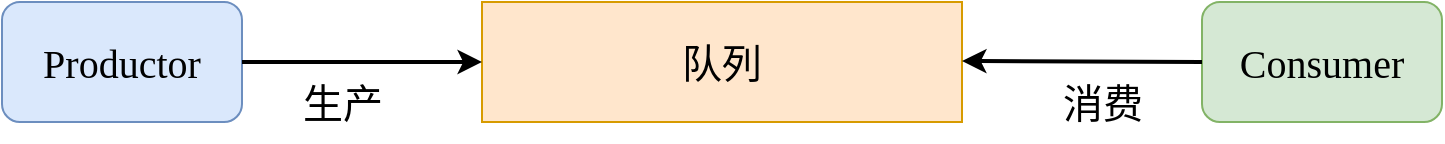 <mxfile version="20.3.0" type="device" pages="7"><diagram id="kElkryR8MBn7PSV1F5CX" name="第 2 页"><mxGraphModel dx="1422" dy="857" grid="1" gridSize="10" guides="1" tooltips="1" connect="1" arrows="1" fold="1" page="1" pageScale="1" pageWidth="827" pageHeight="1169" math="0" shadow="0"><root><mxCell id="0"/><mxCell id="1" parent="0"/><mxCell id="3DpVh_atjaJSU3Z3pXOw-1" value="Productor" style="rounded=1;whiteSpace=wrap;html=1;fontSize=20;fillColor=#dae8fc;strokeColor=#6c8ebf;fontFamily=Comic Sans MS;" vertex="1" parent="1"><mxGeometry y="300" width="120" height="60" as="geometry"/></mxCell><mxCell id="3DpVh_atjaJSU3Z3pXOw-2" value="Consumer" style="rounded=1;whiteSpace=wrap;html=1;fontSize=20;fillColor=#d5e8d4;strokeColor=#82b366;fontFamily=Comic Sans MS;" vertex="1" parent="1"><mxGeometry x="600" y="300" width="120" height="60" as="geometry"/></mxCell><mxCell id="3DpVh_atjaJSU3Z3pXOw-3" value="队列" style="rounded=0;whiteSpace=wrap;html=1;fontSize=20;fillColor=#ffe6cc;strokeColor=#d79b00;fontFamily=Comic Sans MS;" vertex="1" parent="1"><mxGeometry x="240" y="300" width="240" height="60" as="geometry"/></mxCell><mxCell id="3DpVh_atjaJSU3Z3pXOw-4" value="" style="endArrow=classic;html=1;rounded=0;fontSize=20;exitX=1;exitY=0.5;exitDx=0;exitDy=0;strokeWidth=2;fontFamily=Comic Sans MS;" edge="1" parent="1" source="3DpVh_atjaJSU3Z3pXOw-1"><mxGeometry width="50" height="50" relative="1" as="geometry"><mxPoint x="160" y="329.5" as="sourcePoint"/><mxPoint x="240" y="330" as="targetPoint"/></mxGeometry></mxCell><mxCell id="3DpVh_atjaJSU3Z3pXOw-5" value="" style="endArrow=classic;html=1;rounded=0;fontSize=20;exitX=0;exitY=0.5;exitDx=0;exitDy=0;strokeWidth=2;fontFamily=Comic Sans MS;" edge="1" parent="1" source="3DpVh_atjaJSU3Z3pXOw-2"><mxGeometry width="50" height="50" relative="1" as="geometry"><mxPoint x="550" y="329.5" as="sourcePoint"/><mxPoint x="480" y="329.5" as="targetPoint"/></mxGeometry></mxCell><mxCell id="3DpVh_atjaJSU3Z3pXOw-6" value="生产" style="text;html=1;align=center;verticalAlign=middle;resizable=0;points=[];autosize=1;strokeColor=none;fillColor=none;fontSize=20;fontFamily=Comic Sans MS;" vertex="1" parent="1"><mxGeometry x="140" y="330" width="60" height="40" as="geometry"/></mxCell><mxCell id="3DpVh_atjaJSU3Z3pXOw-7" value="消费" style="text;html=1;align=center;verticalAlign=middle;resizable=0;points=[];autosize=1;strokeColor=none;fillColor=none;fontSize=20;fontFamily=Comic Sans MS;" vertex="1" parent="1"><mxGeometry x="520" y="330" width="60" height="40" as="geometry"/></mxCell></root></mxGraphModel></diagram><diagram id="4bs0558-T4hGE4ZG1pV3" name="第 3 页"><mxGraphModel dx="2321" dy="927" grid="1" gridSize="10" guides="1" tooltips="1" connect="1" arrows="1" fold="1" page="1" pageScale="1" pageWidth="827" pageHeight="1169" math="0" shadow="0"><root><mxCell id="0"/><mxCell id="1" parent="0"/><mxCell id="kE6Wts--TLC8P0B0L6mZ-1" value="Productor A" style="rounded=1;whiteSpace=wrap;html=1;fontSize=20;fillColor=#dae8fc;strokeColor=#6c8ebf;fontFamily=Comic Sans MS;" vertex="1" parent="1"><mxGeometry x="-110" y="300" width="120" height="60" as="geometry"/></mxCell><mxCell id="kE6Wts--TLC8P0B0L6mZ-2" value="Consumer A" style="rounded=1;whiteSpace=wrap;html=1;fontSize=20;fillColor=#d5e8d4;strokeColor=#82b366;fontFamily=Comic Sans MS;" vertex="1" parent="1"><mxGeometry x="600" y="300" width="120" height="60" as="geometry"/></mxCell><mxCell id="kE6Wts--TLC8P0B0L6mZ-3" value="Topic A （数码）" style="rounded=0;whiteSpace=wrap;html=1;fontSize=20;fillColor=#ffe6cc;strokeColor=#d79b00;fontFamily=Comic Sans MS;" vertex="1" parent="1"><mxGeometry x="240" y="300" width="240" height="60" as="geometry"/></mxCell><mxCell id="kE6Wts--TLC8P0B0L6mZ-5" value="" style="endArrow=classic;html=1;rounded=0;fontSize=20;exitX=0;exitY=0.5;exitDx=0;exitDy=0;strokeWidth=2;fontFamily=Comic Sans MS;" edge="1" parent="1" source="kE6Wts--TLC8P0B0L6mZ-2"><mxGeometry width="50" height="50" relative="1" as="geometry"><mxPoint x="550" y="329.5" as="sourcePoint"/><mxPoint x="480" y="329.5" as="targetPoint"/></mxGeometry></mxCell><mxCell id="kE6Wts--TLC8P0B0L6mZ-7" value="消费" style="text;html=1;align=center;verticalAlign=middle;resizable=0;points=[];autosize=1;strokeColor=none;fillColor=none;fontSize=20;fontFamily=Comic Sans MS;" vertex="1" parent="1"><mxGeometry x="520" y="330" width="60" height="40" as="geometry"/></mxCell><mxCell id="kE6Wts--TLC8P0B0L6mZ-8" value="Topic B （电影）" style="rounded=0;whiteSpace=wrap;html=1;fontSize=20;fillColor=#ffe6cc;strokeColor=#d79b00;fontFamily=Comic Sans MS;" vertex="1" parent="1"><mxGeometry x="240" y="440" width="240" height="60" as="geometry"/></mxCell><mxCell id="kE6Wts--TLC8P0B0L6mZ-9" value="Consumer B" style="rounded=1;whiteSpace=wrap;html=1;fontSize=20;fillColor=#d5e8d4;strokeColor=#82b366;fontFamily=Comic Sans MS;" vertex="1" parent="1"><mxGeometry x="600" y="440" width="120" height="60" as="geometry"/></mxCell><mxCell id="kE6Wts--TLC8P0B0L6mZ-10" value="" style="endArrow=classic;html=1;rounded=0;fontSize=20;exitX=0;exitY=0.5;exitDx=0;exitDy=0;strokeWidth=2;fontFamily=Comic Sans MS;" edge="1" parent="1" source="kE6Wts--TLC8P0B0L6mZ-9"><mxGeometry width="50" height="50" relative="1" as="geometry"><mxPoint x="550" y="469.5" as="sourcePoint"/><mxPoint x="480" y="469.5" as="targetPoint"/></mxGeometry></mxCell><mxCell id="kE6Wts--TLC8P0B0L6mZ-11" value="消费" style="text;html=1;align=center;verticalAlign=middle;resizable=0;points=[];autosize=1;strokeColor=none;fillColor=none;fontSize=20;fontFamily=Comic Sans MS;" vertex="1" parent="1"><mxGeometry x="520" y="470" width="60" height="40" as="geometry"/></mxCell><mxCell id="kE6Wts--TLC8P0B0L6mZ-12" value="Productor B" style="rounded=1;whiteSpace=wrap;html=1;fontSize=20;fillColor=#dae8fc;strokeColor=#6c8ebf;fontFamily=Comic Sans MS;" vertex="1" parent="1"><mxGeometry x="-110" y="440" width="120" height="60" as="geometry"/></mxCell><mxCell id="kE6Wts--TLC8P0B0L6mZ-14" value="Topic&lt;br&gt;Routing" style="ellipse;whiteSpace=wrap;html=1;fontFamily=Comic Sans MS;fontSize=20;fillColor=#e1d5e7;strokeColor=#9673a6;" vertex="1" parent="1"><mxGeometry x="60" y="360" width="120" height="80" as="geometry"/></mxCell><mxCell id="kE6Wts--TLC8P0B0L6mZ-15" value="" style="endArrow=classic;html=1;rounded=0;strokeWidth=2;fontFamily=Comic Sans MS;fontSize=20;exitX=1;exitY=0.5;exitDx=0;exitDy=0;" edge="1" parent="1" source="kE6Wts--TLC8P0B0L6mZ-14"><mxGeometry width="50" height="50" relative="1" as="geometry"><mxPoint x="190" y="380" as="sourcePoint"/><mxPoint x="240" y="330" as="targetPoint"/></mxGeometry></mxCell><mxCell id="kE6Wts--TLC8P0B0L6mZ-16" value="" style="endArrow=classic;html=1;rounded=0;strokeWidth=2;fontFamily=Comic Sans MS;fontSize=20;entryX=0;entryY=0.5;entryDx=0;entryDy=0;" edge="1" parent="1" target="kE6Wts--TLC8P0B0L6mZ-14"><mxGeometry width="50" height="50" relative="1" as="geometry"><mxPoint x="10" y="470" as="sourcePoint"/><mxPoint x="60" y="420" as="targetPoint"/></mxGeometry></mxCell><mxCell id="kE6Wts--TLC8P0B0L6mZ-17" value="" style="endArrow=classic;html=1;rounded=0;strokeWidth=2;fontFamily=Comic Sans MS;fontSize=20;entryX=0;entryY=0.5;entryDx=0;entryDy=0;exitX=1;exitY=0.5;exitDx=0;exitDy=0;" edge="1" parent="1" source="kE6Wts--TLC8P0B0L6mZ-14" target="kE6Wts--TLC8P0B0L6mZ-8"><mxGeometry width="50" height="50" relative="1" as="geometry"><mxPoint x="180" y="395" as="sourcePoint"/><mxPoint x="250" y="440" as="targetPoint"/></mxGeometry></mxCell><mxCell id="kE6Wts--TLC8P0B0L6mZ-18" value="" style="endArrow=classic;html=1;rounded=0;strokeWidth=2;fontFamily=Comic Sans MS;fontSize=20;entryX=0;entryY=0.5;entryDx=0;entryDy=0;" edge="1" parent="1" target="kE6Wts--TLC8P0B0L6mZ-14"><mxGeometry width="50" height="50" relative="1" as="geometry"><mxPoint x="10" y="330" as="sourcePoint"/><mxPoint x="90" y="390" as="targetPoint"/></mxGeometry></mxCell><mxCell id="kE6Wts--TLC8P0B0L6mZ-19" value="生产" style="text;html=1;align=center;verticalAlign=middle;resizable=0;points=[];autosize=1;strokeColor=none;fillColor=none;fontSize=20;fontFamily=Comic Sans MS;" vertex="1" parent="1"><mxGeometry x="-10" y="380" width="60" height="40" as="geometry"/></mxCell></root></mxGraphModel></diagram><diagram id="lG-F1C7u2zC6RJL-BLYP" name="第 4 页"><mxGraphModel dx="2058" dy="764" grid="1" gridSize="10" guides="1" tooltips="1" connect="1" arrows="1" fold="1" page="1" pageScale="1" pageWidth="827" pageHeight="1169" math="0" shadow="0"><root><mxCell id="0"/><mxCell id="1" parent="0"/><mxCell id="3i7GThkF3P6RS9SHOKwW-17" value="" style="rounded=0;whiteSpace=wrap;html=1;fontFamily=Comic Sans MS;fontSize=20;dashed=1;" vertex="1" parent="1"><mxGeometry x="210" y="270" width="300" height="260" as="geometry"/></mxCell><mxCell id="3i7GThkF3P6RS9SHOKwW-1" value="Productor A" style="rounded=1;whiteSpace=wrap;html=1;fontSize=20;fillColor=#dae8fc;strokeColor=#6c8ebf;fontFamily=Comic Sans MS;" vertex="1" parent="1"><mxGeometry x="-110" y="300" width="120" height="60" as="geometry"/></mxCell><mxCell id="3i7GThkF3P6RS9SHOKwW-2" value="Consumer A" style="rounded=1;whiteSpace=wrap;html=1;fontSize=20;fillColor=#d5e8d4;strokeColor=#82b366;fontFamily=Comic Sans MS;" vertex="1" parent="1"><mxGeometry x="600" y="300" width="120" height="60" as="geometry"/></mxCell><mxCell id="3i7GThkF3P6RS9SHOKwW-3" value="Topic A （数码）" style="rounded=0;whiteSpace=wrap;html=1;fontSize=20;fillColor=#ffe6cc;strokeColor=#d79b00;fontFamily=Comic Sans MS;" vertex="1" parent="1"><mxGeometry x="240" y="300" width="240" height="60" as="geometry"/></mxCell><mxCell id="3i7GThkF3P6RS9SHOKwW-4" value="" style="endArrow=classic;html=1;rounded=0;fontSize=20;exitX=0;exitY=0.5;exitDx=0;exitDy=0;strokeWidth=2;fontFamily=Comic Sans MS;" edge="1" parent="1" source="3i7GThkF3P6RS9SHOKwW-2"><mxGeometry width="50" height="50" relative="1" as="geometry"><mxPoint x="550" y="329.5" as="sourcePoint"/><mxPoint x="480" y="329.5" as="targetPoint"/></mxGeometry></mxCell><mxCell id="3i7GThkF3P6RS9SHOKwW-6" value="Topic B （电影）" style="rounded=0;whiteSpace=wrap;html=1;fontSize=20;fillColor=#ffe6cc;strokeColor=#d79b00;fontFamily=Comic Sans MS;" vertex="1" parent="1"><mxGeometry x="240" y="440" width="240" height="60" as="geometry"/></mxCell><mxCell id="3i7GThkF3P6RS9SHOKwW-7" value="Consumer B" style="rounded=1;whiteSpace=wrap;html=1;fontSize=20;fillColor=#d5e8d4;strokeColor=#82b366;fontFamily=Comic Sans MS;" vertex="1" parent="1"><mxGeometry x="600" y="440" width="120" height="60" as="geometry"/></mxCell><mxCell id="3i7GThkF3P6RS9SHOKwW-8" value="" style="endArrow=classic;html=1;rounded=0;fontSize=20;exitX=0;exitY=0.5;exitDx=0;exitDy=0;strokeWidth=2;fontFamily=Comic Sans MS;" edge="1" parent="1" source="3i7GThkF3P6RS9SHOKwW-7"><mxGeometry width="50" height="50" relative="1" as="geometry"><mxPoint x="550" y="469.5" as="sourcePoint"/><mxPoint x="480" y="469.5" as="targetPoint"/></mxGeometry></mxCell><mxCell id="3i7GThkF3P6RS9SHOKwW-10" value="Productor B" style="rounded=1;whiteSpace=wrap;html=1;fontSize=20;fillColor=#dae8fc;strokeColor=#6c8ebf;fontFamily=Comic Sans MS;" vertex="1" parent="1"><mxGeometry x="-110" y="440" width="120" height="60" as="geometry"/></mxCell><mxCell id="3i7GThkF3P6RS9SHOKwW-11" value="Topic&lt;br&gt;Routing" style="ellipse;whiteSpace=wrap;html=1;fontFamily=Comic Sans MS;fontSize=20;fillColor=#e1d5e7;strokeColor=#9673a6;" vertex="1" parent="1"><mxGeometry x="60" y="360" width="120" height="80" as="geometry"/></mxCell><mxCell id="3i7GThkF3P6RS9SHOKwW-12" value="" style="endArrow=classic;html=1;rounded=0;strokeWidth=2;fontFamily=Comic Sans MS;fontSize=20;exitX=1;exitY=0.5;exitDx=0;exitDy=0;" edge="1" parent="1" source="3i7GThkF3P6RS9SHOKwW-11"><mxGeometry width="50" height="50" relative="1" as="geometry"><mxPoint x="190" y="380" as="sourcePoint"/><mxPoint x="240" y="330" as="targetPoint"/></mxGeometry></mxCell><mxCell id="3i7GThkF3P6RS9SHOKwW-13" value="" style="endArrow=classic;html=1;rounded=0;strokeWidth=2;fontFamily=Comic Sans MS;fontSize=20;entryX=0;entryY=0.5;entryDx=0;entryDy=0;" edge="1" parent="1" target="3i7GThkF3P6RS9SHOKwW-11"><mxGeometry width="50" height="50" relative="1" as="geometry"><mxPoint x="10" y="470" as="sourcePoint"/><mxPoint x="60" y="420" as="targetPoint"/></mxGeometry></mxCell><mxCell id="3i7GThkF3P6RS9SHOKwW-14" value="" style="endArrow=classic;html=1;rounded=0;strokeWidth=2;fontFamily=Comic Sans MS;fontSize=20;entryX=0;entryY=0.5;entryDx=0;entryDy=0;exitX=1;exitY=0.5;exitDx=0;exitDy=0;" edge="1" parent="1" source="3i7GThkF3P6RS9SHOKwW-11" target="3i7GThkF3P6RS9SHOKwW-6"><mxGeometry width="50" height="50" relative="1" as="geometry"><mxPoint x="180" y="395" as="sourcePoint"/><mxPoint x="250" y="440" as="targetPoint"/></mxGeometry></mxCell><mxCell id="3i7GThkF3P6RS9SHOKwW-15" value="" style="endArrow=classic;html=1;rounded=0;strokeWidth=2;fontFamily=Comic Sans MS;fontSize=20;entryX=0;entryY=0.5;entryDx=0;entryDy=0;" edge="1" parent="1" target="3i7GThkF3P6RS9SHOKwW-11"><mxGeometry width="50" height="50" relative="1" as="geometry"><mxPoint x="10" y="330" as="sourcePoint"/><mxPoint x="90" y="390" as="targetPoint"/></mxGeometry></mxCell><mxCell id="3i7GThkF3P6RS9SHOKwW-16" value="生产" style="text;html=1;align=center;verticalAlign=middle;resizable=0;points=[];autosize=1;strokeColor=none;fillColor=none;fontSize=20;fontFamily=Comic Sans MS;" vertex="1" parent="1"><mxGeometry x="-10" y="380" width="60" height="40" as="geometry"/></mxCell><mxCell id="3i7GThkF3P6RS9SHOKwW-18" value="" style="shape=datastore;whiteSpace=wrap;html=1;fontFamily=Comic Sans MS;fontSize=20;" vertex="1" parent="1"><mxGeometry x="250" y="610" width="80" height="80" as="geometry"/></mxCell><mxCell id="3i7GThkF3P6RS9SHOKwW-19" value="" style="shape=singleArrow;direction=south;whiteSpace=wrap;html=1;fontFamily=Comic Sans MS;fontSize=20;" vertex="1" parent="1"><mxGeometry x="275" y="535" width="30" height="65" as="geometry"/></mxCell><mxCell id="3i7GThkF3P6RS9SHOKwW-22" value="消息持久化存储" style="text;html=1;align=center;verticalAlign=middle;resizable=0;points=[];autosize=1;strokeColor=none;fillColor=none;fontSize=20;fontFamily=Comic Sans MS;" vertex="1" parent="1"><mxGeometry x="330" y="630" width="160" height="40" as="geometry"/></mxCell><mxCell id="3i7GThkF3P6RS9SHOKwW-23" value="&lt;font style=&quot;font-size: 16px;&quot; color=&quot;#b85450&quot;&gt;offset - A&lt;/font&gt;" style="text;html=1;align=center;verticalAlign=middle;resizable=0;points=[];autosize=1;strokeColor=none;fillColor=none;fontSize=20;fontFamily=Comic Sans MS;" vertex="1" parent="1"><mxGeometry x="495" y="290" width="100" height="40" as="geometry"/></mxCell><mxCell id="3i7GThkF3P6RS9SHOKwW-24" value="Consumer C" style="rounded=1;whiteSpace=wrap;html=1;fontSize=20;fillColor=#d5e8d4;strokeColor=#82b366;fontFamily=Comic Sans MS;" vertex="1" parent="1"><mxGeometry x="600" y="535" width="120" height="60" as="geometry"/></mxCell><mxCell id="3i7GThkF3P6RS9SHOKwW-26" value="&lt;font style=&quot;font-size: 16px;&quot; color=&quot;#b85450&quot;&gt;offset - B&lt;/font&gt;" style="text;html=1;align=center;verticalAlign=middle;resizable=0;points=[];autosize=1;strokeColor=none;fillColor=none;fontSize=20;fontFamily=Comic Sans MS;" vertex="1" parent="1"><mxGeometry x="500" y="430" width="100" height="40" as="geometry"/></mxCell><mxCell id="3i7GThkF3P6RS9SHOKwW-27" value="" style="endArrow=classic;html=1;rounded=0;fontSize=20;exitX=0;exitY=0.5;exitDx=0;exitDy=0;strokeWidth=2;fontFamily=Comic Sans MS;entryX=1;entryY=0.5;entryDx=0;entryDy=0;" edge="1" parent="1" target="3i7GThkF3P6RS9SHOKwW-6"><mxGeometry width="50" height="50" relative="1" as="geometry"><mxPoint x="600" y="567.71" as="sourcePoint"/><mxPoint x="510" y="550" as="targetPoint"/></mxGeometry></mxCell><mxCell id="3i7GThkF3P6RS9SHOKwW-28" value="&lt;font style=&quot;font-size: 16px;&quot; color=&quot;#b85450&quot;&gt;offset - C&lt;/font&gt;" style="text;html=1;align=center;verticalAlign=middle;resizable=0;points=[];autosize=1;strokeColor=none;fillColor=none;fontSize=20;fontFamily=Comic Sans MS;rotation=45;" vertex="1" parent="1"><mxGeometry x="510" y="495" width="100" height="40" as="geometry"/></mxCell></root></mxGraphModel></diagram><diagram id="gcG3oNct62Wz5RCWV1AL" name="第 5 页"><mxGraphModel dx="1873" dy="649" grid="1" gridSize="10" guides="1" tooltips="1" connect="1" arrows="1" fold="1" page="1" pageScale="1" pageWidth="827" pageHeight="1169" math="0" shadow="0"><root><mxCell id="0"/><mxCell id="1" parent="0"/><mxCell id="DtNMaNm1mX2gEunkwmWe-1" value="" style="rounded=0;whiteSpace=wrap;html=1;fontFamily=Comic Sans MS;fontSize=20;dashed=1;" vertex="1" parent="1"><mxGeometry x="210" y="120" width="400" height="410" as="geometry"/></mxCell><mxCell id="DtNMaNm1mX2gEunkwmWe-2" value="Productor A" style="rounded=1;whiteSpace=wrap;html=1;fontSize=20;fillColor=#dae8fc;strokeColor=#6c8ebf;fontFamily=Comic Sans MS;" vertex="1" parent="1"><mxGeometry x="-110" y="300" width="120" height="60" as="geometry"/></mxCell><mxCell id="DtNMaNm1mX2gEunkwmWe-3" value="Consumer A" style="rounded=1;whiteSpace=wrap;html=1;fontSize=20;fillColor=#d5e8d4;strokeColor=#82b366;fontFamily=Comic Sans MS;" vertex="1" parent="1"><mxGeometry x="700" y="210" width="120" height="60" as="geometry"/></mxCell><mxCell id="DtNMaNm1mX2gEunkwmWe-4" value="" style="rounded=0;whiteSpace=wrap;html=1;fontSize=20;fillColor=#ffe6cc;strokeColor=#d79b00;fontFamily=Comic Sans MS;dashed=1;" vertex="1" parent="1"><mxGeometry x="240" y="140" width="360" height="260" as="geometry"/></mxCell><mxCell id="DtNMaNm1mX2gEunkwmWe-5" value="" style="endArrow=classic;html=1;rounded=0;fontSize=20;exitX=0;exitY=0.5;exitDx=0;exitDy=0;strokeWidth=2;fontFamily=Comic Sans MS;" edge="1" parent="1" source="DtNMaNm1mX2gEunkwmWe-3"><mxGeometry width="50" height="50" relative="1" as="geometry"><mxPoint x="650" y="239.5" as="sourcePoint"/><mxPoint x="580.0" y="239.5" as="targetPoint"/></mxGeometry></mxCell><mxCell id="DtNMaNm1mX2gEunkwmWe-6" value="Topic B （电影）" style="rounded=0;whiteSpace=wrap;html=1;fontSize=20;fillColor=#ffe6cc;strokeColor=#d79b00;fontFamily=Comic Sans MS;" vertex="1" parent="1"><mxGeometry x="240" y="440" width="240" height="60" as="geometry"/></mxCell><mxCell id="DtNMaNm1mX2gEunkwmWe-7" value="Consumer B" style="rounded=1;whiteSpace=wrap;html=1;fontSize=20;fillColor=#d5e8d4;strokeColor=#82b366;fontFamily=Comic Sans MS;" vertex="1" parent="1"><mxGeometry x="700" y="310" width="120" height="60" as="geometry"/></mxCell><mxCell id="DtNMaNm1mX2gEunkwmWe-8" value="" style="endArrow=classic;html=1;rounded=0;fontSize=20;exitX=0;exitY=0.5;exitDx=0;exitDy=0;strokeWidth=2;fontFamily=Comic Sans MS;" edge="1" parent="1" source="DtNMaNm1mX2gEunkwmWe-7"><mxGeometry width="50" height="50" relative="1" as="geometry"><mxPoint x="650" y="339.5" as="sourcePoint"/><mxPoint x="580.0" y="339.5" as="targetPoint"/></mxGeometry></mxCell><mxCell id="DtNMaNm1mX2gEunkwmWe-9" value="Productor B" style="rounded=1;whiteSpace=wrap;html=1;fontSize=20;fillColor=#dae8fc;strokeColor=#6c8ebf;fontFamily=Comic Sans MS;" vertex="1" parent="1"><mxGeometry x="-110" y="440" width="120" height="60" as="geometry"/></mxCell><mxCell id="DtNMaNm1mX2gEunkwmWe-10" value="Topic&lt;br&gt;Routing" style="ellipse;whiteSpace=wrap;html=1;fontFamily=Comic Sans MS;fontSize=20;fillColor=#e1d5e7;strokeColor=#9673a6;" vertex="1" parent="1"><mxGeometry x="60" y="360" width="120" height="80" as="geometry"/></mxCell><mxCell id="DtNMaNm1mX2gEunkwmWe-11" value="" style="endArrow=classic;html=1;rounded=0;strokeWidth=2;fontFamily=Comic Sans MS;fontSize=20;exitX=1;exitY=0.5;exitDx=0;exitDy=0;" edge="1" parent="1" source="DtNMaNm1mX2gEunkwmWe-10"><mxGeometry width="50" height="50" relative="1" as="geometry"><mxPoint x="190" y="380" as="sourcePoint"/><mxPoint x="240" y="330" as="targetPoint"/></mxGeometry></mxCell><mxCell id="DtNMaNm1mX2gEunkwmWe-12" value="" style="endArrow=classic;html=1;rounded=0;strokeWidth=2;fontFamily=Comic Sans MS;fontSize=20;entryX=0;entryY=0.5;entryDx=0;entryDy=0;" edge="1" parent="1" target="DtNMaNm1mX2gEunkwmWe-10"><mxGeometry width="50" height="50" relative="1" as="geometry"><mxPoint x="10" y="470.0" as="sourcePoint"/><mxPoint x="60" y="420" as="targetPoint"/></mxGeometry></mxCell><mxCell id="DtNMaNm1mX2gEunkwmWe-13" value="" style="endArrow=classic;html=1;rounded=0;strokeWidth=2;fontFamily=Comic Sans MS;fontSize=20;entryX=0;entryY=0.5;entryDx=0;entryDy=0;exitX=1;exitY=0.5;exitDx=0;exitDy=0;" edge="1" parent="1" source="DtNMaNm1mX2gEunkwmWe-10" target="DtNMaNm1mX2gEunkwmWe-6"><mxGeometry width="50" height="50" relative="1" as="geometry"><mxPoint x="180" y="395" as="sourcePoint"/><mxPoint x="250" y="440" as="targetPoint"/></mxGeometry></mxCell><mxCell id="DtNMaNm1mX2gEunkwmWe-14" value="" style="endArrow=classic;html=1;rounded=0;strokeWidth=2;fontFamily=Comic Sans MS;fontSize=20;entryX=0;entryY=0.5;entryDx=0;entryDy=0;" edge="1" parent="1" target="DtNMaNm1mX2gEunkwmWe-10"><mxGeometry width="50" height="50" relative="1" as="geometry"><mxPoint x="10" y="330" as="sourcePoint"/><mxPoint x="90" y="390" as="targetPoint"/></mxGeometry></mxCell><mxCell id="DtNMaNm1mX2gEunkwmWe-19" value="&lt;font style=&quot;font-size: 16px;&quot; color=&quot;#b85450&quot;&gt;offset - A&lt;/font&gt;" style="text;html=1;align=center;verticalAlign=middle;resizable=0;points=[];autosize=1;strokeColor=none;fillColor=none;fontSize=20;fontFamily=Comic Sans MS;" vertex="1" parent="1"><mxGeometry x="595" y="200" width="100" height="40" as="geometry"/></mxCell><mxCell id="DtNMaNm1mX2gEunkwmWe-21" value="&lt;font style=&quot;font-size: 16px;&quot; color=&quot;#b85450&quot;&gt;offset - B&lt;/font&gt;" style="text;html=1;align=center;verticalAlign=middle;resizable=0;points=[];autosize=1;strokeColor=none;fillColor=none;fontSize=20;fontFamily=Comic Sans MS;" vertex="1" parent="1"><mxGeometry x="600" y="300" width="100" height="40" as="geometry"/></mxCell><mxCell id="DtNMaNm1mX2gEunkwmWe-24" value="Pattition&lt;br&gt;Routing" style="ellipse;whiteSpace=wrap;html=1;fontFamily=Comic Sans MS;fontSize=20;fillColor=#e1d5e7;strokeColor=#9673a6;" vertex="1" parent="1"><mxGeometry x="240" y="290" width="120" height="80" as="geometry"/></mxCell><mxCell id="DtNMaNm1mX2gEunkwmWe-25" value="分区路由" style="text;html=1;align=center;verticalAlign=middle;resizable=0;points=[];autosize=1;strokeColor=none;fillColor=none;fontSize=16;fontFamily=Comic Sans MS;fontColor=#B85450;" vertex="1" parent="1"><mxGeometry x="255" y="255" width="90" height="30" as="geometry"/></mxCell><mxCell id="DtNMaNm1mX2gEunkwmWe-26" value="" style="rounded=0;whiteSpace=wrap;html=1;fontFamily=Comic Sans MS;fontSize=16;fillColor=#fff2cc;strokeColor=#d6b656;" vertex="1" parent="1"><mxGeometry x="430" y="210" width="150" height="60" as="geometry"/></mxCell><mxCell id="DtNMaNm1mX2gEunkwmWe-27" value="" style="rounded=0;whiteSpace=wrap;html=1;fontFamily=Comic Sans MS;fontSize=16;fillColor=#fff2cc;strokeColor=#d6b656;" vertex="1" parent="1"><mxGeometry x="430" y="310" width="150" height="60" as="geometry"/></mxCell><mxCell id="DtNMaNm1mX2gEunkwmWe-28" value="&lt;font color=&quot;#000000&quot; style=&quot;font-size: 20px;&quot;&gt;Topic A （数码）&lt;/font&gt;" style="text;html=1;align=center;verticalAlign=middle;resizable=0;points=[];autosize=1;strokeColor=none;fillColor=none;fontSize=16;fontFamily=Comic Sans MS;fontColor=#B85450;" vertex="1" parent="1"><mxGeometry x="240" y="140" width="180" height="40" as="geometry"/></mxCell><mxCell id="DtNMaNm1mX2gEunkwmWe-30" value="" style="endArrow=classic;html=1;rounded=0;strokeWidth=2;fontFamily=Comic Sans MS;fontSize=20;exitX=1;exitY=0.5;exitDx=0;exitDy=0;entryX=0;entryY=0.5;entryDx=0;entryDy=0;" edge="1" parent="1" source="DtNMaNm1mX2gEunkwmWe-24" target="DtNMaNm1mX2gEunkwmWe-26"><mxGeometry width="50" height="50" relative="1" as="geometry"><mxPoint x="370" y="330" as="sourcePoint"/><mxPoint x="430" y="260" as="targetPoint"/></mxGeometry></mxCell><mxCell id="DtNMaNm1mX2gEunkwmWe-31" value="" style="endArrow=classic;html=1;rounded=0;strokeWidth=2;fontFamily=Comic Sans MS;fontSize=20;fontColor=#000000;" edge="1" parent="1"><mxGeometry width="50" height="50" relative="1" as="geometry"><mxPoint x="360" y="339" as="sourcePoint"/><mxPoint x="430" y="340" as="targetPoint"/></mxGeometry></mxCell><mxCell id="DtNMaNm1mX2gEunkwmWe-32" value="&lt;font color=&quot;#b85450&quot;&gt;Partition 1&lt;/font&gt;" style="text;html=1;align=center;verticalAlign=middle;resizable=0;points=[];autosize=1;strokeColor=none;fillColor=none;fontSize=20;fontFamily=Comic Sans MS;fontColor=#000000;" vertex="1" parent="1"><mxGeometry x="430" y="170" width="120" height="40" as="geometry"/></mxCell><mxCell id="DtNMaNm1mX2gEunkwmWe-33" value="&lt;font color=&quot;#b85450&quot;&gt;Partition 2&lt;/font&gt;" style="text;html=1;align=center;verticalAlign=middle;resizable=0;points=[];autosize=1;strokeColor=none;fillColor=none;fontSize=20;fontFamily=Comic Sans MS;fontColor=#000000;" vertex="1" parent="1"><mxGeometry x="430" y="270" width="120" height="40" as="geometry"/></mxCell><mxCell id="DtNMaNm1mX2gEunkwmWe-37" value="" style="endArrow=none;html=1;rounded=0;strokeWidth=2;fontFamily=Comic Sans MS;fontSize=20;fontColor=#000000;fillColor=#fff2cc;strokeColor=#d6b656;" edge="1" parent="1"><mxGeometry width="50" height="50" relative="1" as="geometry"><mxPoint x="560" y="370" as="sourcePoint"/><mxPoint x="560" y="310" as="targetPoint"/></mxGeometry></mxCell><mxCell id="DtNMaNm1mX2gEunkwmWe-38" value="" style="endArrow=none;html=1;rounded=0;strokeWidth=2;fontFamily=Comic Sans MS;fontSize=20;fontColor=#000000;fillColor=#fff2cc;strokeColor=#d6b656;" edge="1" parent="1"><mxGeometry width="50" height="50" relative="1" as="geometry"><mxPoint x="540" y="370" as="sourcePoint"/><mxPoint x="540" y="310" as="targetPoint"/></mxGeometry></mxCell><mxCell id="DtNMaNm1mX2gEunkwmWe-39" value="" style="endArrow=none;html=1;rounded=0;strokeWidth=2;fontFamily=Comic Sans MS;fontSize=20;fontColor=#000000;fillColor=#fff2cc;strokeColor=#d6b656;" edge="1" parent="1"><mxGeometry width="50" height="50" relative="1" as="geometry"><mxPoint x="520" y="370" as="sourcePoint"/><mxPoint x="520" y="310" as="targetPoint"/></mxGeometry></mxCell><mxCell id="DtNMaNm1mX2gEunkwmWe-40" value="" style="endArrow=none;html=1;rounded=0;strokeWidth=2;fontFamily=Comic Sans MS;fontSize=20;fontColor=#000000;fillColor=#fff2cc;strokeColor=#d6b656;" edge="1" parent="1"><mxGeometry width="50" height="50" relative="1" as="geometry"><mxPoint x="500" y="270" as="sourcePoint"/><mxPoint x="500" y="210" as="targetPoint"/></mxGeometry></mxCell><mxCell id="DtNMaNm1mX2gEunkwmWe-41" value="" style="endArrow=none;html=1;rounded=0;strokeWidth=2;fontFamily=Comic Sans MS;fontSize=20;fontColor=#000000;fillColor=#fff2cc;strokeColor=#d6b656;" edge="1" parent="1"><mxGeometry width="50" height="50" relative="1" as="geometry"><mxPoint x="520" y="270" as="sourcePoint"/><mxPoint x="520" y="210" as="targetPoint"/></mxGeometry></mxCell><mxCell id="DtNMaNm1mX2gEunkwmWe-42" value="" style="endArrow=none;html=1;rounded=0;strokeWidth=2;fontFamily=Comic Sans MS;fontSize=20;fontColor=#000000;fillColor=#fff2cc;strokeColor=#d6b656;" edge="1" parent="1"><mxGeometry width="50" height="50" relative="1" as="geometry"><mxPoint x="540" y="270" as="sourcePoint"/><mxPoint x="540" y="210" as="targetPoint"/></mxGeometry></mxCell><mxCell id="DtNMaNm1mX2gEunkwmWe-43" value="" style="endArrow=none;html=1;rounded=0;strokeWidth=2;fontFamily=Comic Sans MS;fontSize=20;fontColor=#000000;fillColor=#fff2cc;strokeColor=#d6b656;" edge="1" parent="1"><mxGeometry width="50" height="50" relative="1" as="geometry"><mxPoint x="560" y="270" as="sourcePoint"/><mxPoint x="560" y="210" as="targetPoint"/></mxGeometry></mxCell><mxCell id="DtNMaNm1mX2gEunkwmWe-44" value="" style="endArrow=none;html=1;rounded=0;strokeWidth=2;fontFamily=Comic Sans MS;fontSize=20;fontColor=#000000;fillColor=#fff2cc;strokeColor=#d6b656;" edge="1" parent="1"><mxGeometry width="50" height="50" relative="1" as="geometry"><mxPoint x="500" y="370" as="sourcePoint"/><mxPoint x="500" y="310" as="targetPoint"/></mxGeometry></mxCell><mxCell id="DtNMaNm1mX2gEunkwmWe-45" value="" style="shape=waypoint;sketch=0;size=6;pointerEvents=1;points=[];fillColor=#fff2cc;resizable=0;rotatable=0;perimeter=centerPerimeter;snapToPoint=1;dashed=1;fontFamily=Comic Sans MS;fontSize=20;strokeColor=#d6b656;" vertex="1" parent="1"><mxGeometry x="450" y="320" width="40" height="40" as="geometry"/></mxCell><mxCell id="DtNMaNm1mX2gEunkwmWe-46" value="" style="shape=waypoint;sketch=0;size=6;pointerEvents=1;points=[];fillColor=#fff2cc;resizable=0;rotatable=0;perimeter=centerPerimeter;snapToPoint=1;dashed=1;fontFamily=Comic Sans MS;fontSize=20;strokeColor=#d6b656;" vertex="1" parent="1"><mxGeometry x="440" y="320" width="40" height="40" as="geometry"/></mxCell><mxCell id="DtNMaNm1mX2gEunkwmWe-47" value="" style="shape=waypoint;sketch=0;size=6;pointerEvents=1;points=[];fillColor=#fff2cc;resizable=0;rotatable=0;perimeter=centerPerimeter;snapToPoint=1;dashed=1;fontFamily=Comic Sans MS;fontSize=20;strokeColor=#d6b656;" vertex="1" parent="1"><mxGeometry x="430" y="320" width="40" height="40" as="geometry"/></mxCell><mxCell id="DtNMaNm1mX2gEunkwmWe-48" value="" style="shape=waypoint;sketch=0;size=6;pointerEvents=1;points=[];fillColor=#fff2cc;resizable=0;rotatable=0;perimeter=centerPerimeter;snapToPoint=1;dashed=1;fontFamily=Comic Sans MS;fontSize=20;strokeColor=#d6b656;" vertex="1" parent="1"><mxGeometry x="450" y="220" width="40" height="40" as="geometry"/></mxCell><mxCell id="DtNMaNm1mX2gEunkwmWe-49" value="" style="shape=waypoint;sketch=0;size=6;pointerEvents=1;points=[];fillColor=#fff2cc;resizable=0;rotatable=0;perimeter=centerPerimeter;snapToPoint=1;dashed=1;fontFamily=Comic Sans MS;fontSize=20;strokeColor=#d6b656;" vertex="1" parent="1"><mxGeometry x="440" y="220" width="40" height="40" as="geometry"/></mxCell><mxCell id="DtNMaNm1mX2gEunkwmWe-50" value="" style="shape=waypoint;sketch=0;size=6;pointerEvents=1;points=[];fillColor=#fff2cc;resizable=0;rotatable=0;perimeter=centerPerimeter;snapToPoint=1;dashed=1;fontFamily=Comic Sans MS;fontSize=20;strokeColor=#d6b656;" vertex="1" parent="1"><mxGeometry x="430" y="220" width="40" height="40" as="geometry"/></mxCell></root></mxGraphModel></diagram><diagram id="7zDMfLHIQvsWGAKpa6Xh" name="第 6 页"><mxGraphModel dx="2324" dy="2071" grid="1" gridSize="10" guides="1" tooltips="1" connect="1" arrows="1" fold="1" page="1" pageScale="1" pageWidth="827" pageHeight="1169" math="0" shadow="0"><root><mxCell id="0"/><mxCell id="1" parent="0"/><mxCell id="htMk00xvyDex9W01nEbQ-62" value="" style="rounded=1;whiteSpace=wrap;html=1;dashed=1;strokeWidth=2;fontFamily=Comic Sans MS;fontSize=23;fontColor=#000000;" vertex="1" parent="1"><mxGeometry x="100" y="-10" width="1130" height="580" as="geometry"/></mxCell><mxCell id="htMk00xvyDex9W01nEbQ-1" value="" style="rounded=0;whiteSpace=wrap;html=1;fontFamily=Comic Sans MS;fontSize=20;fillColor=#f5f5f5;fontColor=#333333;strokeColor=#666666;" vertex="1" parent="1"><mxGeometry x="180" y="50" width="410" height="410" as="geometry"/></mxCell><mxCell id="htMk00xvyDex9W01nEbQ-2" value="Productor" style="rounded=1;whiteSpace=wrap;html=1;fontSize=20;fillColor=#dae8fc;strokeColor=#6c8ebf;fontFamily=Comic Sans MS;" vertex="1" parent="1"><mxGeometry x="-120" y="240" width="120" height="60" as="geometry"/></mxCell><mxCell id="htMk00xvyDex9W01nEbQ-4" value="" style="rounded=0;whiteSpace=wrap;html=1;fontSize=20;fillColor=#ffe6cc;strokeColor=#d79b00;fontFamily=Comic Sans MS;dashed=1;" vertex="1" parent="1"><mxGeometry x="240" y="140" width="280" height="130" as="geometry"/></mxCell><mxCell id="htMk00xvyDex9W01nEbQ-14" value="" style="endArrow=classic;html=1;rounded=0;strokeWidth=2;fontFamily=Comic Sans MS;fontSize=20;" edge="1" parent="1"><mxGeometry width="50" height="50" relative="1" as="geometry"><mxPoint y="270" as="sourcePoint"/><mxPoint x="100" y="270" as="targetPoint"/></mxGeometry></mxCell><mxCell id="htMk00xvyDex9W01nEbQ-19" value="" style="rounded=0;whiteSpace=wrap;html=1;fontFamily=Comic Sans MS;fontSize=16;fillColor=#b1ddf0;strokeColor=#10739e;" vertex="1" parent="1"><mxGeometry x="315" y="190" width="150" height="60" as="geometry"/></mxCell><mxCell id="htMk00xvyDex9W01nEbQ-21" value="&lt;font color=&quot;#000000&quot; style=&quot;font-size: 20px;&quot;&gt;Topic A （数码）&lt;/font&gt;" style="text;html=1;align=center;verticalAlign=middle;resizable=0;points=[];autosize=1;strokeColor=none;fillColor=none;fontSize=16;fontFamily=Comic Sans MS;fontColor=#B85450;" vertex="1" parent="1"><mxGeometry x="240" y="140" width="180" height="40" as="geometry"/></mxCell><mxCell id="htMk00xvyDex9W01nEbQ-24" value="Partition 1" style="text;html=1;align=center;verticalAlign=middle;resizable=0;points=[];autosize=1;strokeColor=none;fillColor=none;fontSize=20;fontFamily=Comic Sans MS;fontColor=#000000;" vertex="1" parent="1"><mxGeometry x="330" y="200" width="120" height="40" as="geometry"/></mxCell><mxCell id="htMk00xvyDex9W01nEbQ-41" value="" style="rounded=0;whiteSpace=wrap;html=1;fontSize=20;fillColor=#bac8d3;strokeColor=#23445d;fontFamily=Comic Sans MS;dashed=1;" vertex="1" parent="1"><mxGeometry x="240" y="290" width="280" height="130" as="geometry"/></mxCell><mxCell id="htMk00xvyDex9W01nEbQ-42" value="" style="rounded=0;whiteSpace=wrap;html=1;fontFamily=Comic Sans MS;fontSize=16;fillColor=#fff2cc;strokeColor=#d6b656;" vertex="1" parent="1"><mxGeometry x="315" y="340" width="150" height="60" as="geometry"/></mxCell><mxCell id="htMk00xvyDex9W01nEbQ-43" value="&lt;font color=&quot;#000000&quot; style=&quot;font-size: 20px;&quot;&gt;Topic B （电影）&lt;/font&gt;" style="text;html=1;align=center;verticalAlign=middle;resizable=0;points=[];autosize=1;strokeColor=none;fillColor=none;fontSize=16;fontFamily=Comic Sans MS;fontColor=#B85450;" vertex="1" parent="1"><mxGeometry x="240" y="290" width="180" height="40" as="geometry"/></mxCell><mxCell id="htMk00xvyDex9W01nEbQ-44" value="Partition 2" style="text;html=1;align=center;verticalAlign=middle;resizable=0;points=[];autosize=1;strokeColor=none;fillColor=none;fontSize=20;fontFamily=Comic Sans MS;fontColor=#000000;" vertex="1" parent="1"><mxGeometry x="330" y="350" width="120" height="40" as="geometry"/></mxCell><mxCell id="htMk00xvyDex9W01nEbQ-46" value="&lt;font color=&quot;#b85450&quot;&gt;Broker&lt;/font&gt;" style="text;html=1;align=center;verticalAlign=middle;resizable=0;points=[];autosize=1;strokeColor=none;fillColor=none;fontSize=20;fontFamily=Comic Sans MS;fontColor=#000000;" vertex="1" parent="1"><mxGeometry x="190" y="60" width="90" height="40" as="geometry"/></mxCell><mxCell id="htMk00xvyDex9W01nEbQ-47" value="" style="rounded=0;whiteSpace=wrap;html=1;fontFamily=Comic Sans MS;fontSize=20;fillColor=#f5f5f5;fontColor=#333333;strokeColor=#666666;" vertex="1" parent="1"><mxGeometry x="650" y="50" width="410" height="410" as="geometry"/></mxCell><mxCell id="htMk00xvyDex9W01nEbQ-48" value="" style="rounded=0;whiteSpace=wrap;html=1;fontSize=20;fillColor=#ffe6cc;strokeColor=#d79b00;fontFamily=Comic Sans MS;dashed=1;" vertex="1" parent="1"><mxGeometry x="710" y="140" width="280" height="130" as="geometry"/></mxCell><mxCell id="htMk00xvyDex9W01nEbQ-49" value="" style="rounded=0;whiteSpace=wrap;html=1;fontFamily=Comic Sans MS;fontSize=16;fillColor=#b1ddf0;strokeColor=#10739e;" vertex="1" parent="1"><mxGeometry x="785" y="190" width="150" height="60" as="geometry"/></mxCell><mxCell id="htMk00xvyDex9W01nEbQ-50" value="&lt;font color=&quot;#000000&quot; style=&quot;font-size: 20px;&quot;&gt;Topic A （数码）&lt;/font&gt;" style="text;html=1;align=center;verticalAlign=middle;resizable=0;points=[];autosize=1;strokeColor=none;fillColor=none;fontSize=16;fontFamily=Comic Sans MS;fontColor=#B85450;" vertex="1" parent="1"><mxGeometry x="710" y="140" width="180" height="40" as="geometry"/></mxCell><mxCell id="htMk00xvyDex9W01nEbQ-51" value="Partition 2" style="text;html=1;align=center;verticalAlign=middle;resizable=0;points=[];autosize=1;strokeColor=none;fillColor=none;fontSize=20;fontFamily=Comic Sans MS;fontColor=#000000;" vertex="1" parent="1"><mxGeometry x="800" y="200" width="120" height="40" as="geometry"/></mxCell><mxCell id="htMk00xvyDex9W01nEbQ-52" value="" style="rounded=0;whiteSpace=wrap;html=1;fontSize=20;fillColor=#bac8d3;strokeColor=#23445d;fontFamily=Comic Sans MS;dashed=1;" vertex="1" parent="1"><mxGeometry x="710" y="290" width="280" height="130" as="geometry"/></mxCell><mxCell id="htMk00xvyDex9W01nEbQ-53" value="" style="rounded=0;whiteSpace=wrap;html=1;fontFamily=Comic Sans MS;fontSize=16;fillColor=#fff2cc;strokeColor=#d6b656;" vertex="1" parent="1"><mxGeometry x="785" y="340" width="150" height="60" as="geometry"/></mxCell><mxCell id="htMk00xvyDex9W01nEbQ-54" value="&lt;font color=&quot;#000000&quot; style=&quot;font-size: 20px;&quot;&gt;Topic B （电影）&lt;/font&gt;" style="text;html=1;align=center;verticalAlign=middle;resizable=0;points=[];autosize=1;strokeColor=none;fillColor=none;fontSize=16;fontFamily=Comic Sans MS;fontColor=#B85450;" vertex="1" parent="1"><mxGeometry x="710" y="290" width="180" height="40" as="geometry"/></mxCell><mxCell id="htMk00xvyDex9W01nEbQ-55" value="Partition 1" style="text;html=1;align=center;verticalAlign=middle;resizable=0;points=[];autosize=1;strokeColor=none;fillColor=none;fontSize=20;fontFamily=Comic Sans MS;fontColor=#000000;" vertex="1" parent="1"><mxGeometry x="800" y="350" width="120" height="40" as="geometry"/></mxCell><mxCell id="htMk00xvyDex9W01nEbQ-56" value="&lt;font color=&quot;#b85450&quot;&gt;Broker&lt;/font&gt;" style="text;html=1;align=center;verticalAlign=middle;resizable=0;points=[];autosize=1;strokeColor=none;fillColor=none;fontSize=20;fontFamily=Comic Sans MS;fontColor=#000000;" vertex="1" parent="1"><mxGeometry x="660" y="60" width="90" height="40" as="geometry"/></mxCell><mxCell id="htMk00xvyDex9W01nEbQ-57" value="" style="shape=curlyBracket;whiteSpace=wrap;html=1;rounded=1;flipH=1;fontFamily=Comic Sans MS;fontSize=20;fontColor=#000000;rotation=90;strokeWidth=2;dashed=1;" vertex="1" parent="1"><mxGeometry x="660" y="-20" width="40" height="1030" as="geometry"/></mxCell><mxCell id="htMk00xvyDex9W01nEbQ-58" value="&lt;font style=&quot;font-size: 23px;&quot;&gt;Kafka 集群&lt;/font&gt;" style="text;html=1;align=center;verticalAlign=middle;resizable=0;points=[];autosize=1;strokeColor=none;fillColor=none;fontSize=20;fontFamily=Comic Sans MS;fontColor=#000000;" vertex="1" parent="1"><mxGeometry x="610" y="520" width="140" height="40" as="geometry"/></mxCell><mxCell id="htMk00xvyDex9W01nEbQ-59" value="" style="shape=waypoint;sketch=0;size=6;pointerEvents=1;points=[];fillColor=none;resizable=0;rotatable=0;perimeter=centerPerimeter;snapToPoint=1;dashed=1;strokeWidth=2;fontFamily=Comic Sans MS;fontSize=23;fontColor=#000000;" vertex="1" parent="1"><mxGeometry x="1110" y="290" width="40" height="40" as="geometry"/></mxCell><mxCell id="htMk00xvyDex9W01nEbQ-60" value="" style="shape=waypoint;sketch=0;size=6;pointerEvents=1;points=[];fillColor=none;resizable=0;rotatable=0;perimeter=centerPerimeter;snapToPoint=1;dashed=1;strokeWidth=2;fontFamily=Comic Sans MS;fontSize=23;fontColor=#000000;" vertex="1" parent="1"><mxGeometry x="1140" y="290" width="40" height="40" as="geometry"/></mxCell><mxCell id="htMk00xvyDex9W01nEbQ-61" value="" style="shape=waypoint;sketch=0;size=6;pointerEvents=1;points=[];fillColor=none;resizable=0;rotatable=0;perimeter=centerPerimeter;snapToPoint=1;dashed=1;strokeWidth=2;fontFamily=Comic Sans MS;fontSize=23;fontColor=#000000;" vertex="1" parent="1"><mxGeometry x="1170" y="290" width="40" height="40" as="geometry"/></mxCell><mxCell id="htMk00xvyDex9W01nEbQ-63" value="&lt;font color=&quot;#b85450&quot;&gt;一个 Topic 的 Patition 分布在不同的 Broker 中&lt;/font&gt;" style="text;html=1;align=center;verticalAlign=middle;resizable=0;points=[];autosize=1;strokeColor=none;fillColor=none;fontSize=23;fontFamily=Comic Sans MS;fontColor=#000000;" vertex="1" parent="1"><mxGeometry x="415" width="510" height="40" as="geometry"/></mxCell></root></mxGraphModel></diagram><diagram id="QiQENSiXuPoUKVGVnrLN" name="第 7 页"><mxGraphModel dx="2249" dy="857" grid="1" gridSize="10" guides="1" tooltips="1" connect="1" arrows="1" fold="1" page="1" pageScale="1" pageWidth="827" pageHeight="1169" math="0" shadow="0"><root><mxCell id="0"/><mxCell id="1" parent="0"/><mxCell id="cBePAOKgNRNEfq6_5Tbf-18" value="" style="rounded=1;whiteSpace=wrap;html=1;strokeWidth=1;fontFamily=Comic Sans MS;fontSize=23;fontColor=#000000;dashed=1;" vertex="1" parent="1"><mxGeometry x="-310" y="240" width="210" height="310" as="geometry"/></mxCell><mxCell id="cBePAOKgNRNEfq6_5Tbf-17" value="" style="rounded=1;whiteSpace=wrap;html=1;strokeWidth=1;fontFamily=Comic Sans MS;fontSize=23;fontColor=#000000;dashed=1;" vertex="1" parent="1"><mxGeometry x="435" y="320" width="210" height="430" as="geometry"/></mxCell><mxCell id="cBePAOKgNRNEfq6_5Tbf-16" value="" style="rounded=1;whiteSpace=wrap;html=1;strokeWidth=1;fontFamily=Comic Sans MS;fontSize=23;fontColor=#000000;dashed=1;" vertex="1" parent="1"><mxGeometry x="440" y="82.5" width="200" height="210" as="geometry"/></mxCell><mxCell id="NQqy0_WRhSZFfuDzDxkX-1" value="" style="rounded=0;whiteSpace=wrap;html=1;strokeWidth=1;fontFamily=Comic Sans MS;fontSize=23;fillColor=#ffe6cc;strokeColor=#d79b00;" vertex="1" parent="1"><mxGeometry x="40" y="200" width="240" height="380" as="geometry"/></mxCell><mxCell id="u4l0PapaXYOWioCo830H-1" value="&lt;font color=&quot;#000000&quot; style=&quot;font-size: 20px;&quot;&gt;Topic A （数码）&lt;/font&gt;" style="text;html=1;align=center;verticalAlign=middle;resizable=0;points=[];autosize=1;strokeColor=none;fillColor=none;fontSize=16;fontFamily=Comic Sans MS;fontColor=#B85450;" vertex="1" parent="1"><mxGeometry x="40" y="200" width="180" height="40" as="geometry"/></mxCell><mxCell id="vhE1dWRmxoAVmlSmVfcW-1" value="Partiotion 1" style="rounded=0;whiteSpace=wrap;html=1;strokeWidth=1;fontFamily=Comic Sans MS;fontSize=23;fillColor=#fff2cc;strokeColor=#d6b656;" vertex="1" parent="1"><mxGeometry x="75" y="260" width="170" height="60" as="geometry"/></mxCell><mxCell id="vhE1dWRmxoAVmlSmVfcW-2" value="Partiotion 2" style="rounded=0;whiteSpace=wrap;html=1;strokeWidth=1;fontFamily=Comic Sans MS;fontSize=23;fillColor=#fff2cc;strokeColor=#d6b656;" vertex="1" parent="1"><mxGeometry x="75" y="340" width="170" height="60" as="geometry"/></mxCell><mxCell id="vhE1dWRmxoAVmlSmVfcW-3" value="Partiotion 3" style="rounded=0;whiteSpace=wrap;html=1;strokeWidth=1;fontFamily=Comic Sans MS;fontSize=23;fillColor=#fff2cc;strokeColor=#d6b656;" vertex="1" parent="1"><mxGeometry x="75" y="420" width="170" height="60" as="geometry"/></mxCell><mxCell id="vhE1dWRmxoAVmlSmVfcW-4" value="Partiotion 4" style="rounded=0;whiteSpace=wrap;html=1;strokeWidth=1;fontFamily=Comic Sans MS;fontSize=23;fillColor=#fff2cc;strokeColor=#d6b656;" vertex="1" parent="1"><mxGeometry x="75" y="500" width="170" height="60" as="geometry"/></mxCell><mxCell id="cBePAOKgNRNEfq6_5Tbf-1" value="&lt;font color=&quot;#000000&quot;&gt;Kafka 服务器&lt;/font&gt;" style="text;html=1;align=center;verticalAlign=middle;resizable=0;points=[];autosize=1;strokeColor=none;fillColor=none;fontSize=23;fontFamily=Comic Sans MS;fontColor=#B85450;" vertex="1" parent="1"><mxGeometry x="40" y="150" width="160" height="40" as="geometry"/></mxCell><mxCell id="cBePAOKgNRNEfq6_5Tbf-3" value="Consumer 1" style="rounded=1;whiteSpace=wrap;html=1;strokeWidth=1;fontFamily=Comic Sans MS;fontSize=23;fillColor=#e1d5e7;strokeColor=#9673a6;" vertex="1" parent="1"><mxGeometry x="-275" y="292.5" width="140" height="50" as="geometry"/></mxCell><mxCell id="cBePAOKgNRNEfq6_5Tbf-4" value="Consumer 2" style="rounded=1;whiteSpace=wrap;html=1;strokeWidth=1;fontFamily=Comic Sans MS;fontSize=23;fillColor=#e1d5e7;strokeColor=#9673a6;" vertex="1" parent="1"><mxGeometry x="-275" y="352.5" width="140" height="50" as="geometry"/></mxCell><mxCell id="cBePAOKgNRNEfq6_5Tbf-5" value="Consumer 3" style="rounded=1;whiteSpace=wrap;html=1;strokeWidth=1;fontFamily=Comic Sans MS;fontSize=23;fillColor=#e1d5e7;strokeColor=#9673a6;" vertex="1" parent="1"><mxGeometry x="-275" y="412.5" width="140" height="50" as="geometry"/></mxCell><mxCell id="cBePAOKgNRNEfq6_5Tbf-6" value="Consumer 4" style="rounded=1;whiteSpace=wrap;html=1;strokeWidth=1;fontFamily=Comic Sans MS;fontSize=23;fillColor=#e1d5e7;strokeColor=#9673a6;" vertex="1" parent="1"><mxGeometry x="-275" y="477.5" width="140" height="50" as="geometry"/></mxCell><mxCell id="cBePAOKgNRNEfq6_5Tbf-7" value="Consumer 1" style="rounded=1;whiteSpace=wrap;html=1;strokeWidth=1;fontFamily=Comic Sans MS;fontSize=23;fillColor=#d5e8d4;strokeColor=#82b366;" vertex="1" parent="1"><mxGeometry x="470" y="150" width="140" height="50" as="geometry"/></mxCell><mxCell id="cBePAOKgNRNEfq6_5Tbf-8" value="Consumer 2" style="rounded=1;whiteSpace=wrap;html=1;strokeWidth=1;fontFamily=Comic Sans MS;fontSize=23;fillColor=#d5e8d4;strokeColor=#82b366;" vertex="1" parent="1"><mxGeometry x="470" y="220" width="140" height="50" as="geometry"/></mxCell><mxCell id="cBePAOKgNRNEfq6_5Tbf-11" value="Consumer 1" style="rounded=1;whiteSpace=wrap;html=1;strokeWidth=1;fontFamily=Comic Sans MS;fontSize=23;fillColor=#dae8fc;strokeColor=#6c8ebf;" vertex="1" parent="1"><mxGeometry x="470" y="397.5" width="140" height="50" as="geometry"/></mxCell><mxCell id="cBePAOKgNRNEfq6_5Tbf-12" value="Consumer 2" style="rounded=1;whiteSpace=wrap;html=1;strokeWidth=1;fontFamily=Comic Sans MS;fontSize=23;fillColor=#dae8fc;strokeColor=#6c8ebf;" vertex="1" parent="1"><mxGeometry x="470" y="467.5" width="140" height="50" as="geometry"/></mxCell><mxCell id="cBePAOKgNRNEfq6_5Tbf-13" value="Consumer 3" style="rounded=1;whiteSpace=wrap;html=1;strokeWidth=1;fontFamily=Comic Sans MS;fontSize=23;fillColor=#dae8fc;strokeColor=#6c8ebf;" vertex="1" parent="1"><mxGeometry x="470" y="540" width="140" height="50" as="geometry"/></mxCell><mxCell id="cBePAOKgNRNEfq6_5Tbf-14" value="Consumer 4" style="rounded=1;whiteSpace=wrap;html=1;strokeWidth=1;fontFamily=Comic Sans MS;fontSize=23;fillColor=#dae8fc;strokeColor=#6c8ebf;" vertex="1" parent="1"><mxGeometry x="470" y="610" width="140" height="50" as="geometry"/></mxCell><mxCell id="cBePAOKgNRNEfq6_5Tbf-15" value="Consumer 5" style="rounded=1;whiteSpace=wrap;html=1;strokeWidth=1;fontFamily=Comic Sans MS;fontSize=23;fillColor=#dae8fc;strokeColor=#6c8ebf;" vertex="1" parent="1"><mxGeometry x="470" y="680" width="140" height="50" as="geometry"/></mxCell><mxCell id="cBePAOKgNRNEfq6_5Tbf-19" value="&lt;font color=&quot;#b85450&quot;&gt;消费者组 C&lt;/font&gt;" style="text;html=1;align=center;verticalAlign=middle;resizable=0;points=[];autosize=1;strokeColor=none;fillColor=none;fontSize=23;fontFamily=Comic Sans MS;fontColor=#000000;" vertex="1" parent="1"><mxGeometry x="470" y="340" width="140" height="40" as="geometry"/></mxCell><mxCell id="cBePAOKgNRNEfq6_5Tbf-20" value="&lt;font color=&quot;#b85450&quot;&gt;消费者组 B&lt;/font&gt;" style="text;html=1;align=center;verticalAlign=middle;resizable=0;points=[];autosize=1;strokeColor=none;fillColor=none;fontSize=23;fontFamily=Comic Sans MS;fontColor=#000000;" vertex="1" parent="1"><mxGeometry x="470" y="100" width="140" height="40" as="geometry"/></mxCell><mxCell id="cBePAOKgNRNEfq6_5Tbf-21" value="&lt;font color=&quot;#b85450&quot;&gt;消费者组 A&lt;/font&gt;" style="text;html=1;align=center;verticalAlign=middle;resizable=0;points=[];autosize=1;strokeColor=none;fillColor=none;fontSize=23;fontFamily=Comic Sans MS;fontColor=#000000;" vertex="1" parent="1"><mxGeometry x="-275" y="240" width="140" height="40" as="geometry"/></mxCell><mxCell id="cBePAOKgNRNEfq6_5Tbf-23" value="" style="endArrow=classic;html=1;rounded=0;strokeWidth=2;fontFamily=Comic Sans MS;fontSize=23;fontColor=#B85450;entryX=0;entryY=0.5;entryDx=0;entryDy=0;fillColor=#d5e8d4;strokeColor=#82b366;" edge="1" parent="1" target="cBePAOKgNRNEfq6_5Tbf-7"><mxGeometry width="50" height="50" relative="1" as="geometry"><mxPoint x="245" y="292.5" as="sourcePoint"/><mxPoint x="360" y="210" as="targetPoint"/></mxGeometry></mxCell><mxCell id="cBePAOKgNRNEfq6_5Tbf-25" value="" style="endArrow=classic;html=1;rounded=0;strokeWidth=2;fontFamily=Comic Sans MS;fontSize=23;fontColor=#B85450;entryX=0;entryY=0.5;entryDx=0;entryDy=0;fillColor=#d5e8d4;strokeColor=#82b366;" edge="1" parent="1" target="cBePAOKgNRNEfq6_5Tbf-7"><mxGeometry width="50" height="50" relative="1" as="geometry"><mxPoint x="245" y="370" as="sourcePoint"/><mxPoint x="295" y="320" as="targetPoint"/></mxGeometry></mxCell><mxCell id="cBePAOKgNRNEfq6_5Tbf-26" value="" style="endArrow=classic;html=1;rounded=0;strokeWidth=2;fontFamily=Comic Sans MS;fontSize=23;fontColor=#B85450;entryX=0;entryY=0.5;entryDx=0;entryDy=0;fillColor=#d5e8d4;strokeColor=#82b366;" edge="1" parent="1" target="cBePAOKgNRNEfq6_5Tbf-8"><mxGeometry width="50" height="50" relative="1" as="geometry"><mxPoint x="245" y="452.5" as="sourcePoint"/><mxPoint x="390" y="310" as="targetPoint"/></mxGeometry></mxCell><mxCell id="cBePAOKgNRNEfq6_5Tbf-27" value="" style="endArrow=classic;html=1;rounded=0;strokeWidth=2;fontFamily=Comic Sans MS;fontSize=23;fontColor=#B85450;entryX=0;entryY=0.5;entryDx=0;entryDy=0;fillColor=#d5e8d4;strokeColor=#82b366;" edge="1" parent="1" target="cBePAOKgNRNEfq6_5Tbf-8"><mxGeometry width="50" height="50" relative="1" as="geometry"><mxPoint x="245" y="537.5" as="sourcePoint"/><mxPoint x="470" y="330" as="targetPoint"/></mxGeometry></mxCell><mxCell id="cBePAOKgNRNEfq6_5Tbf-28" value="" style="endArrow=classic;html=1;rounded=0;strokeWidth=2;fontFamily=Comic Sans MS;fontSize=23;fontColor=#B85450;exitX=0;exitY=0.5;exitDx=0;exitDy=0;fillColor=#e1d5e7;strokeColor=#9673a6;" edge="1" parent="1" source="vhE1dWRmxoAVmlSmVfcW-1"><mxGeometry width="50" height="50" relative="1" as="geometry"><mxPoint x="5" y="317" as="sourcePoint"/><mxPoint x="-135" y="317" as="targetPoint"/></mxGeometry></mxCell><mxCell id="cBePAOKgNRNEfq6_5Tbf-29" value="" style="endArrow=classic;html=1;rounded=0;strokeWidth=2;fontFamily=Comic Sans MS;fontSize=23;fontColor=#B85450;exitX=0;exitY=0.5;exitDx=0;exitDy=0;fillColor=#e1d5e7;strokeColor=#9673a6;" edge="1" parent="1" source="vhE1dWRmxoAVmlSmVfcW-2"><mxGeometry width="50" height="50" relative="1" as="geometry"><mxPoint x="5" y="377" as="sourcePoint"/><mxPoint x="-135" y="377" as="targetPoint"/></mxGeometry></mxCell><mxCell id="cBePAOKgNRNEfq6_5Tbf-30" value="" style="endArrow=classic;html=1;rounded=0;strokeWidth=2;fontFamily=Comic Sans MS;fontSize=23;fontColor=#B85450;exitX=0;exitY=0.5;exitDx=0;exitDy=0;fillColor=#e1d5e7;strokeColor=#9673a6;" edge="1" parent="1" source="vhE1dWRmxoAVmlSmVfcW-3"><mxGeometry width="50" height="50" relative="1" as="geometry"><mxPoint x="5" y="437" as="sourcePoint"/><mxPoint x="-135" y="437" as="targetPoint"/></mxGeometry></mxCell><mxCell id="cBePAOKgNRNEfq6_5Tbf-31" value="" style="endArrow=classic;html=1;rounded=0;strokeWidth=2;fontFamily=Comic Sans MS;fontSize=23;fontColor=#B85450;exitX=0;exitY=0.5;exitDx=0;exitDy=0;fillColor=#e1d5e7;strokeColor=#9673a6;" edge="1" parent="1" source="vhE1dWRmxoAVmlSmVfcW-4"><mxGeometry width="50" height="50" relative="1" as="geometry"><mxPoint x="5" y="502" as="sourcePoint"/><mxPoint x="-135" y="502" as="targetPoint"/></mxGeometry></mxCell><mxCell id="cBePAOKgNRNEfq6_5Tbf-32" value="" style="endArrow=classic;html=1;rounded=0;strokeWidth=2;fontFamily=Comic Sans MS;fontSize=23;fontColor=#B85450;entryX=0;entryY=0.5;entryDx=0;entryDy=0;fillColor=#dae8fc;strokeColor=#6c8ebf;" edge="1" parent="1" target="cBePAOKgNRNEfq6_5Tbf-11"><mxGeometry width="50" height="50" relative="1" as="geometry"><mxPoint x="245" y="292.5" as="sourcePoint"/><mxPoint x="365" y="292.5" as="targetPoint"/></mxGeometry></mxCell><mxCell id="cBePAOKgNRNEfq6_5Tbf-33" value="" style="endArrow=classic;html=1;rounded=0;strokeWidth=2;fontFamily=Comic Sans MS;fontSize=23;fontColor=#B85450;entryX=0;entryY=0.5;entryDx=0;entryDy=0;fillColor=#dae8fc;strokeColor=#6c8ebf;" edge="1" parent="1" target="cBePAOKgNRNEfq6_5Tbf-12"><mxGeometry width="50" height="50" relative="1" as="geometry"><mxPoint x="245" y="369.5" as="sourcePoint"/><mxPoint x="365" y="369.5" as="targetPoint"/></mxGeometry></mxCell><mxCell id="cBePAOKgNRNEfq6_5Tbf-34" value="" style="endArrow=classic;html=1;rounded=0;strokeWidth=2;fontFamily=Comic Sans MS;fontSize=23;fontColor=#B85450;entryX=0;entryY=0.5;entryDx=0;entryDy=0;fillColor=#dae8fc;strokeColor=#6c8ebf;" edge="1" parent="1" target="cBePAOKgNRNEfq6_5Tbf-13"><mxGeometry width="50" height="50" relative="1" as="geometry"><mxPoint x="245" y="449.5" as="sourcePoint"/><mxPoint x="365" y="449.5" as="targetPoint"/></mxGeometry></mxCell><mxCell id="cBePAOKgNRNEfq6_5Tbf-35" value="" style="endArrow=classic;html=1;rounded=0;strokeWidth=2;fontFamily=Comic Sans MS;fontSize=23;fontColor=#B85450;entryX=0;entryY=0.5;entryDx=0;entryDy=0;fillColor=#dae8fc;strokeColor=#6c8ebf;" edge="1" parent="1" target="cBePAOKgNRNEfq6_5Tbf-14"><mxGeometry width="50" height="50" relative="1" as="geometry"><mxPoint x="245" y="534.5" as="sourcePoint"/><mxPoint x="365" y="534.5" as="targetPoint"/></mxGeometry></mxCell></root></mxGraphModel></diagram><diagram id="G96JpNQteH0Qm1zboevc" name="第 8 页"><mxGraphModel dx="1422" dy="857" grid="1" gridSize="10" guides="1" tooltips="1" connect="1" arrows="1" fold="1" page="1" pageScale="1" pageWidth="827" pageHeight="1169" math="0" shadow="0"><root><mxCell id="0"/><mxCell id="1" parent="0"/><mxCell id="F9dpJx0YFT8KLzV93dUs-1" value="" style="rounded=0;whiteSpace=wrap;html=1;dashed=1;strokeWidth=1;fontFamily=Comic Sans MS;fontSize=23;fontColor=#B85450;" vertex="1" parent="1"><mxGeometry x="160" y="260" width="360" height="210" as="geometry"/></mxCell><mxCell id="F9dpJx0YFT8KLzV93dUs-2" value="Topic A&lt;br&gt;&lt;font color=&quot;#a9c4eb&quot;&gt;Partition 1&lt;/font&gt;&lt;br&gt;(leader)" style="rounded=0;whiteSpace=wrap;html=1;strokeWidth=1;fontFamily=Comic Sans MS;fontSize=23;fillColor=#d5e8d4;strokeColor=#82b366;" vertex="1" parent="1"><mxGeometry x="200" y="320" width="150" height="110" as="geometry"/></mxCell><mxCell id="F9dpJx0YFT8KLzV93dUs-4" value="" style="rounded=0;whiteSpace=wrap;html=1;dashed=1;strokeWidth=1;fontFamily=Comic Sans MS;fontSize=23;fontColor=#B85450;" vertex="1" parent="1"><mxGeometry x="160" y="520" width="360" height="210" as="geometry"/></mxCell><mxCell id="F9dpJx0YFT8KLzV93dUs-5" value="Topic A&lt;br&gt;&lt;font color=&quot;#c3abd0&quot;&gt;Partition 2&lt;/font&gt;&lt;br&gt;(leader)" style="rounded=0;whiteSpace=wrap;html=1;strokeWidth=1;fontFamily=Comic Sans MS;fontSize=23;fillColor=#d5e8d4;strokeColor=#82b366;" vertex="1" parent="1"><mxGeometry x="200" y="580" width="150" height="110" as="geometry"/></mxCell><mxCell id="F9dpJx0YFT8KLzV93dUs-6" value="Broker" style="text;html=1;align=center;verticalAlign=middle;resizable=0;points=[];autosize=1;strokeColor=none;fillColor=none;fontSize=23;fontFamily=Comic Sans MS;fontColor=#B85450;" vertex="1" parent="1"><mxGeometry x="160" y="260" width="100" height="40" as="geometry"/></mxCell><mxCell id="F9dpJx0YFT8KLzV93dUs-7" value="Broker" style="text;html=1;align=center;verticalAlign=middle;resizable=0;points=[];autosize=1;strokeColor=none;fillColor=none;fontSize=23;fontFamily=Comic Sans MS;fontColor=#B85450;" vertex="1" parent="1"><mxGeometry x="160" y="520" width="100" height="40" as="geometry"/></mxCell><mxCell id="F9dpJx0YFT8KLzV93dUs-8" value="" style="rounded=0;whiteSpace=wrap;html=1;dashed=1;strokeWidth=1;fontFamily=Comic Sans MS;fontSize=23;fontColor=#B85450;" vertex="1" parent="1"><mxGeometry x="600" y="260" width="360" height="210" as="geometry"/></mxCell><mxCell id="F9dpJx0YFT8KLzV93dUs-9" value="Topic A&lt;br&gt;&lt;font color=&quot;#a9c4eb&quot;&gt;Partition 1&lt;/font&gt;&lt;br&gt;(follower)" style="rounded=0;whiteSpace=wrap;html=1;strokeWidth=1;fontFamily=Comic Sans MS;fontSize=23;fillColor=#f5f5f5;strokeColor=#666666;fontColor=#333333;" vertex="1" parent="1"><mxGeometry x="780" y="320" width="150" height="110" as="geometry"/></mxCell><mxCell id="F9dpJx0YFT8KLzV93dUs-10" value="Broker" style="text;html=1;align=center;verticalAlign=middle;resizable=0;points=[];autosize=1;strokeColor=none;fillColor=none;fontSize=23;fontFamily=Comic Sans MS;fontColor=#B85450;" vertex="1" parent="1"><mxGeometry x="600" y="260" width="100" height="40" as="geometry"/></mxCell><mxCell id="F9dpJx0YFT8KLzV93dUs-11" value="" style="rounded=0;whiteSpace=wrap;html=1;dashed=1;strokeWidth=1;fontFamily=Comic Sans MS;fontSize=23;fontColor=#B85450;" vertex="1" parent="1"><mxGeometry x="600" y="520" width="360" height="210" as="geometry"/></mxCell><mxCell id="F9dpJx0YFT8KLzV93dUs-12" value="Topic A&lt;br&gt;&lt;font color=&quot;#c3abd0&quot;&gt;Partition 2&lt;/font&gt;&lt;br&gt;(follower)" style="rounded=0;whiteSpace=wrap;html=1;strokeWidth=1;fontFamily=Comic Sans MS;fontSize=23;fillColor=#f5f5f5;strokeColor=#666666;fontColor=#333333;" vertex="1" parent="1"><mxGeometry x="780" y="580" width="150" height="110" as="geometry"/></mxCell><mxCell id="F9dpJx0YFT8KLzV93dUs-13" value="Broker" style="text;html=1;align=center;verticalAlign=middle;resizable=0;points=[];autosize=1;strokeColor=none;fillColor=none;fontSize=23;fontFamily=Comic Sans MS;fontColor=#B85450;" vertex="1" parent="1"><mxGeometry x="600" y="520" width="100" height="40" as="geometry"/></mxCell><mxCell id="xxN-p9if-85rUbFgPIIH-5" value="" style="shape=waypoint;sketch=0;size=6;pointerEvents=1;points=[];fillColor=none;resizable=0;rotatable=0;perimeter=centerPerimeter;snapToPoint=1;rounded=1;strokeWidth=1;fontFamily=Comic Sans MS;fontSize=23;fontColor=#A9C4EB;" vertex="1" parent="1"><mxGeometry x="390" y="615" width="40" height="40" as="geometry"/></mxCell><mxCell id="xxN-p9if-85rUbFgPIIH-6" value="" style="shape=waypoint;sketch=0;size=6;pointerEvents=1;points=[];fillColor=none;resizable=0;rotatable=0;perimeter=centerPerimeter;snapToPoint=1;rounded=1;strokeWidth=1;fontFamily=Comic Sans MS;fontSize=23;fontColor=#A9C4EB;" vertex="1" parent="1"><mxGeometry x="420" y="615" width="40" height="40" as="geometry"/></mxCell><mxCell id="xxN-p9if-85rUbFgPIIH-7" value="" style="shape=waypoint;sketch=0;size=6;pointerEvents=1;points=[];fillColor=none;resizable=0;rotatable=0;perimeter=centerPerimeter;snapToPoint=1;rounded=1;strokeWidth=1;fontFamily=Comic Sans MS;fontSize=23;fontColor=#A9C4EB;" vertex="1" parent="1"><mxGeometry x="450" y="615" width="40" height="40" as="geometry"/></mxCell><mxCell id="xxN-p9if-85rUbFgPIIH-8" value="" style="shape=waypoint;sketch=0;size=6;pointerEvents=1;points=[];fillColor=none;resizable=0;rotatable=0;perimeter=centerPerimeter;snapToPoint=1;rounded=1;strokeWidth=1;fontFamily=Comic Sans MS;fontSize=23;fontColor=#A9C4EB;" vertex="1" parent="1"><mxGeometry x="640" y="615" width="40" height="40" as="geometry"/></mxCell><mxCell id="xxN-p9if-85rUbFgPIIH-9" value="" style="shape=waypoint;sketch=0;size=6;pointerEvents=1;points=[];fillColor=none;resizable=0;rotatable=0;perimeter=centerPerimeter;snapToPoint=1;rounded=1;strokeWidth=1;fontFamily=Comic Sans MS;fontSize=23;fontColor=#A9C4EB;" vertex="1" parent="1"><mxGeometry x="670" y="615" width="40" height="40" as="geometry"/></mxCell><mxCell id="xxN-p9if-85rUbFgPIIH-10" value="" style="shape=waypoint;sketch=0;size=6;pointerEvents=1;points=[];fillColor=none;resizable=0;rotatable=0;perimeter=centerPerimeter;snapToPoint=1;rounded=1;strokeWidth=1;fontFamily=Comic Sans MS;fontSize=23;fontColor=#A9C4EB;" vertex="1" parent="1"><mxGeometry x="700" y="615" width="40" height="40" as="geometry"/></mxCell><mxCell id="xxN-p9if-85rUbFgPIIH-11" value="" style="shape=waypoint;sketch=0;size=6;pointerEvents=1;points=[];fillColor=none;resizable=0;rotatable=0;perimeter=centerPerimeter;snapToPoint=1;rounded=1;strokeWidth=1;fontFamily=Comic Sans MS;fontSize=23;fontColor=#A9C4EB;" vertex="1" parent="1"><mxGeometry x="390" y="355" width="40" height="40" as="geometry"/></mxCell><mxCell id="xxN-p9if-85rUbFgPIIH-12" value="" style="shape=waypoint;sketch=0;size=6;pointerEvents=1;points=[];fillColor=none;resizable=0;rotatable=0;perimeter=centerPerimeter;snapToPoint=1;rounded=1;strokeWidth=1;fontFamily=Comic Sans MS;fontSize=23;fontColor=#A9C4EB;" vertex="1" parent="1"><mxGeometry x="420" y="355" width="40" height="40" as="geometry"/></mxCell><mxCell id="xxN-p9if-85rUbFgPIIH-13" value="" style="shape=waypoint;sketch=0;size=6;pointerEvents=1;points=[];fillColor=none;resizable=0;rotatable=0;perimeter=centerPerimeter;snapToPoint=1;rounded=1;strokeWidth=1;fontFamily=Comic Sans MS;fontSize=23;fontColor=#A9C4EB;" vertex="1" parent="1"><mxGeometry x="450" y="355" width="40" height="40" as="geometry"/></mxCell><mxCell id="xxN-p9if-85rUbFgPIIH-14" value="" style="shape=waypoint;sketch=0;size=6;pointerEvents=1;points=[];fillColor=none;resizable=0;rotatable=0;perimeter=centerPerimeter;snapToPoint=1;rounded=1;strokeWidth=1;fontFamily=Comic Sans MS;fontSize=23;fontColor=#A9C4EB;" vertex="1" parent="1"><mxGeometry x="640" y="355" width="40" height="40" as="geometry"/></mxCell><mxCell id="xxN-p9if-85rUbFgPIIH-15" value="" style="shape=waypoint;sketch=0;size=6;pointerEvents=1;points=[];fillColor=none;resizable=0;rotatable=0;perimeter=centerPerimeter;snapToPoint=1;rounded=1;strokeWidth=1;fontFamily=Comic Sans MS;fontSize=23;fontColor=#A9C4EB;" vertex="1" parent="1"><mxGeometry x="670" y="355" width="40" height="40" as="geometry"/></mxCell><mxCell id="xxN-p9if-85rUbFgPIIH-16" value="" style="shape=waypoint;sketch=0;size=6;pointerEvents=1;points=[];fillColor=none;resizable=0;rotatable=0;perimeter=centerPerimeter;snapToPoint=1;rounded=1;strokeWidth=1;fontFamily=Comic Sans MS;fontSize=23;fontColor=#A9C4EB;" vertex="1" parent="1"><mxGeometry x="700" y="355" width="40" height="40" as="geometry"/></mxCell></root></mxGraphModel></diagram></mxfile>